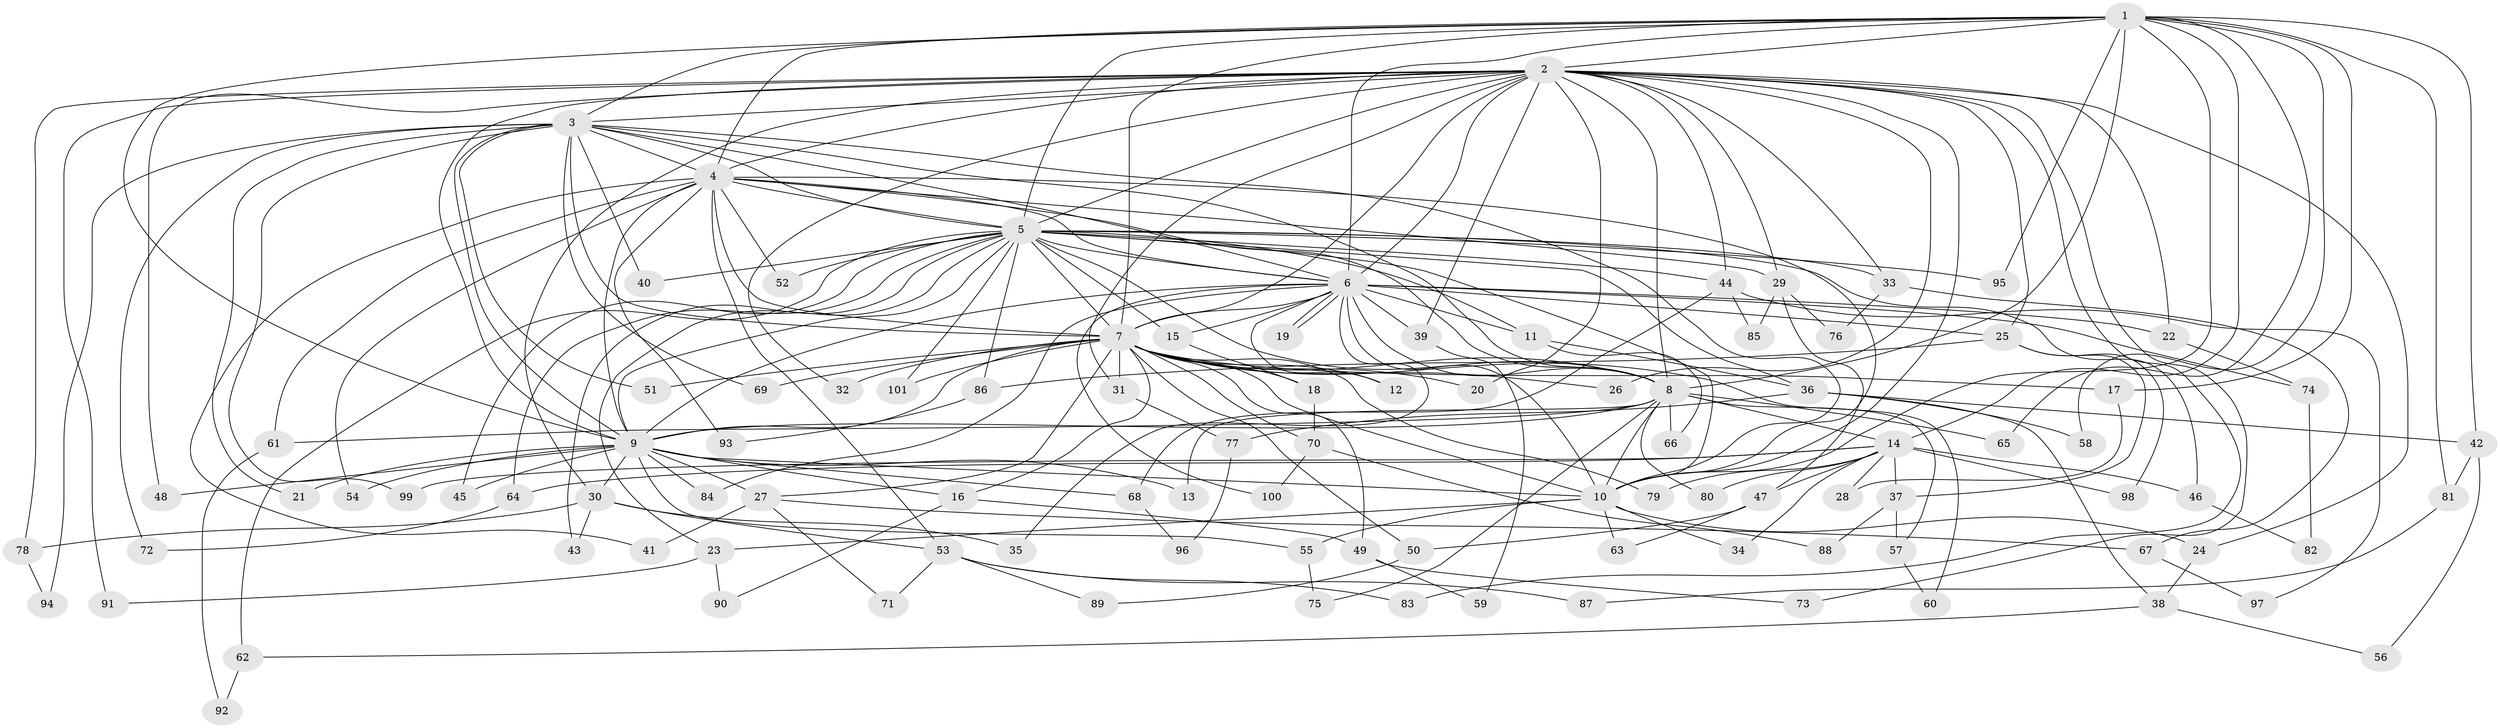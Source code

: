 // coarse degree distribution, {22: 0.01282051282051282, 29: 0.02564102564102564, 14: 0.01282051282051282, 17: 0.01282051282051282, 23: 0.01282051282051282, 19: 0.01282051282051282, 12: 0.01282051282051282, 7: 0.02564102564102564, 2: 0.5384615384615384, 3: 0.1794871794871795, 4: 0.08974358974358974, 6: 0.05128205128205128, 5: 0.01282051282051282}
// Generated by graph-tools (version 1.1) at 2025/41/03/06/25 10:41:34]
// undirected, 101 vertices, 227 edges
graph export_dot {
graph [start="1"]
  node [color=gray90,style=filled];
  1;
  2;
  3;
  4;
  5;
  6;
  7;
  8;
  9;
  10;
  11;
  12;
  13;
  14;
  15;
  16;
  17;
  18;
  19;
  20;
  21;
  22;
  23;
  24;
  25;
  26;
  27;
  28;
  29;
  30;
  31;
  32;
  33;
  34;
  35;
  36;
  37;
  38;
  39;
  40;
  41;
  42;
  43;
  44;
  45;
  46;
  47;
  48;
  49;
  50;
  51;
  52;
  53;
  54;
  55;
  56;
  57;
  58;
  59;
  60;
  61;
  62;
  63;
  64;
  65;
  66;
  67;
  68;
  69;
  70;
  71;
  72;
  73;
  74;
  75;
  76;
  77;
  78;
  79;
  80;
  81;
  82;
  83;
  84;
  85;
  86;
  87;
  88;
  89;
  90;
  91;
  92;
  93;
  94;
  95;
  96;
  97;
  98;
  99;
  100;
  101;
  1 -- 2;
  1 -- 3;
  1 -- 4;
  1 -- 5;
  1 -- 6;
  1 -- 7;
  1 -- 8;
  1 -- 9;
  1 -- 10;
  1 -- 14;
  1 -- 17;
  1 -- 42;
  1 -- 58;
  1 -- 65;
  1 -- 81;
  1 -- 95;
  2 -- 3;
  2 -- 4;
  2 -- 5;
  2 -- 6;
  2 -- 7;
  2 -- 8;
  2 -- 9;
  2 -- 10;
  2 -- 20;
  2 -- 22;
  2 -- 24;
  2 -- 25;
  2 -- 26;
  2 -- 29;
  2 -- 30;
  2 -- 31;
  2 -- 32;
  2 -- 33;
  2 -- 39;
  2 -- 44;
  2 -- 48;
  2 -- 73;
  2 -- 78;
  2 -- 83;
  2 -- 91;
  3 -- 4;
  3 -- 5;
  3 -- 6;
  3 -- 7;
  3 -- 8;
  3 -- 9;
  3 -- 10;
  3 -- 21;
  3 -- 40;
  3 -- 51;
  3 -- 69;
  3 -- 72;
  3 -- 94;
  3 -- 99;
  4 -- 5;
  4 -- 6;
  4 -- 7;
  4 -- 8;
  4 -- 9;
  4 -- 10;
  4 -- 29;
  4 -- 41;
  4 -- 52;
  4 -- 53;
  4 -- 54;
  4 -- 61;
  4 -- 93;
  5 -- 6;
  5 -- 7;
  5 -- 8;
  5 -- 9;
  5 -- 10;
  5 -- 11;
  5 -- 15;
  5 -- 23;
  5 -- 33;
  5 -- 36;
  5 -- 40;
  5 -- 43;
  5 -- 44;
  5 -- 45;
  5 -- 46;
  5 -- 52;
  5 -- 62;
  5 -- 64;
  5 -- 86;
  5 -- 95;
  5 -- 101;
  6 -- 7;
  6 -- 8;
  6 -- 9;
  6 -- 10;
  6 -- 11;
  6 -- 12;
  6 -- 15;
  6 -- 19;
  6 -- 19;
  6 -- 22;
  6 -- 25;
  6 -- 35;
  6 -- 39;
  6 -- 74;
  6 -- 84;
  6 -- 100;
  7 -- 8;
  7 -- 9;
  7 -- 10;
  7 -- 12;
  7 -- 16;
  7 -- 17;
  7 -- 18;
  7 -- 20;
  7 -- 26;
  7 -- 27;
  7 -- 31;
  7 -- 32;
  7 -- 49;
  7 -- 50;
  7 -- 51;
  7 -- 60;
  7 -- 69;
  7 -- 70;
  7 -- 79;
  7 -- 101;
  8 -- 9;
  8 -- 10;
  8 -- 13;
  8 -- 14;
  8 -- 57;
  8 -- 61;
  8 -- 65;
  8 -- 66;
  8 -- 75;
  8 -- 80;
  9 -- 10;
  9 -- 13;
  9 -- 16;
  9 -- 21;
  9 -- 27;
  9 -- 30;
  9 -- 45;
  9 -- 48;
  9 -- 54;
  9 -- 55;
  9 -- 68;
  9 -- 84;
  10 -- 23;
  10 -- 24;
  10 -- 34;
  10 -- 55;
  10 -- 63;
  11 -- 36;
  11 -- 66;
  14 -- 28;
  14 -- 34;
  14 -- 37;
  14 -- 46;
  14 -- 47;
  14 -- 64;
  14 -- 79;
  14 -- 80;
  14 -- 98;
  14 -- 99;
  15 -- 18;
  16 -- 49;
  16 -- 90;
  17 -- 28;
  18 -- 70;
  22 -- 74;
  23 -- 90;
  23 -- 91;
  24 -- 38;
  25 -- 37;
  25 -- 86;
  25 -- 98;
  27 -- 41;
  27 -- 67;
  27 -- 71;
  29 -- 47;
  29 -- 76;
  29 -- 85;
  30 -- 35;
  30 -- 43;
  30 -- 53;
  30 -- 78;
  31 -- 77;
  33 -- 67;
  33 -- 76;
  36 -- 38;
  36 -- 42;
  36 -- 58;
  36 -- 77;
  37 -- 57;
  37 -- 88;
  38 -- 56;
  38 -- 62;
  39 -- 59;
  42 -- 56;
  42 -- 81;
  44 -- 68;
  44 -- 85;
  44 -- 97;
  46 -- 82;
  47 -- 50;
  47 -- 63;
  49 -- 59;
  49 -- 73;
  50 -- 89;
  53 -- 71;
  53 -- 83;
  53 -- 87;
  53 -- 89;
  55 -- 75;
  57 -- 60;
  61 -- 92;
  62 -- 92;
  64 -- 72;
  67 -- 97;
  68 -- 96;
  70 -- 88;
  70 -- 100;
  74 -- 82;
  77 -- 96;
  78 -- 94;
  81 -- 87;
  86 -- 93;
}
